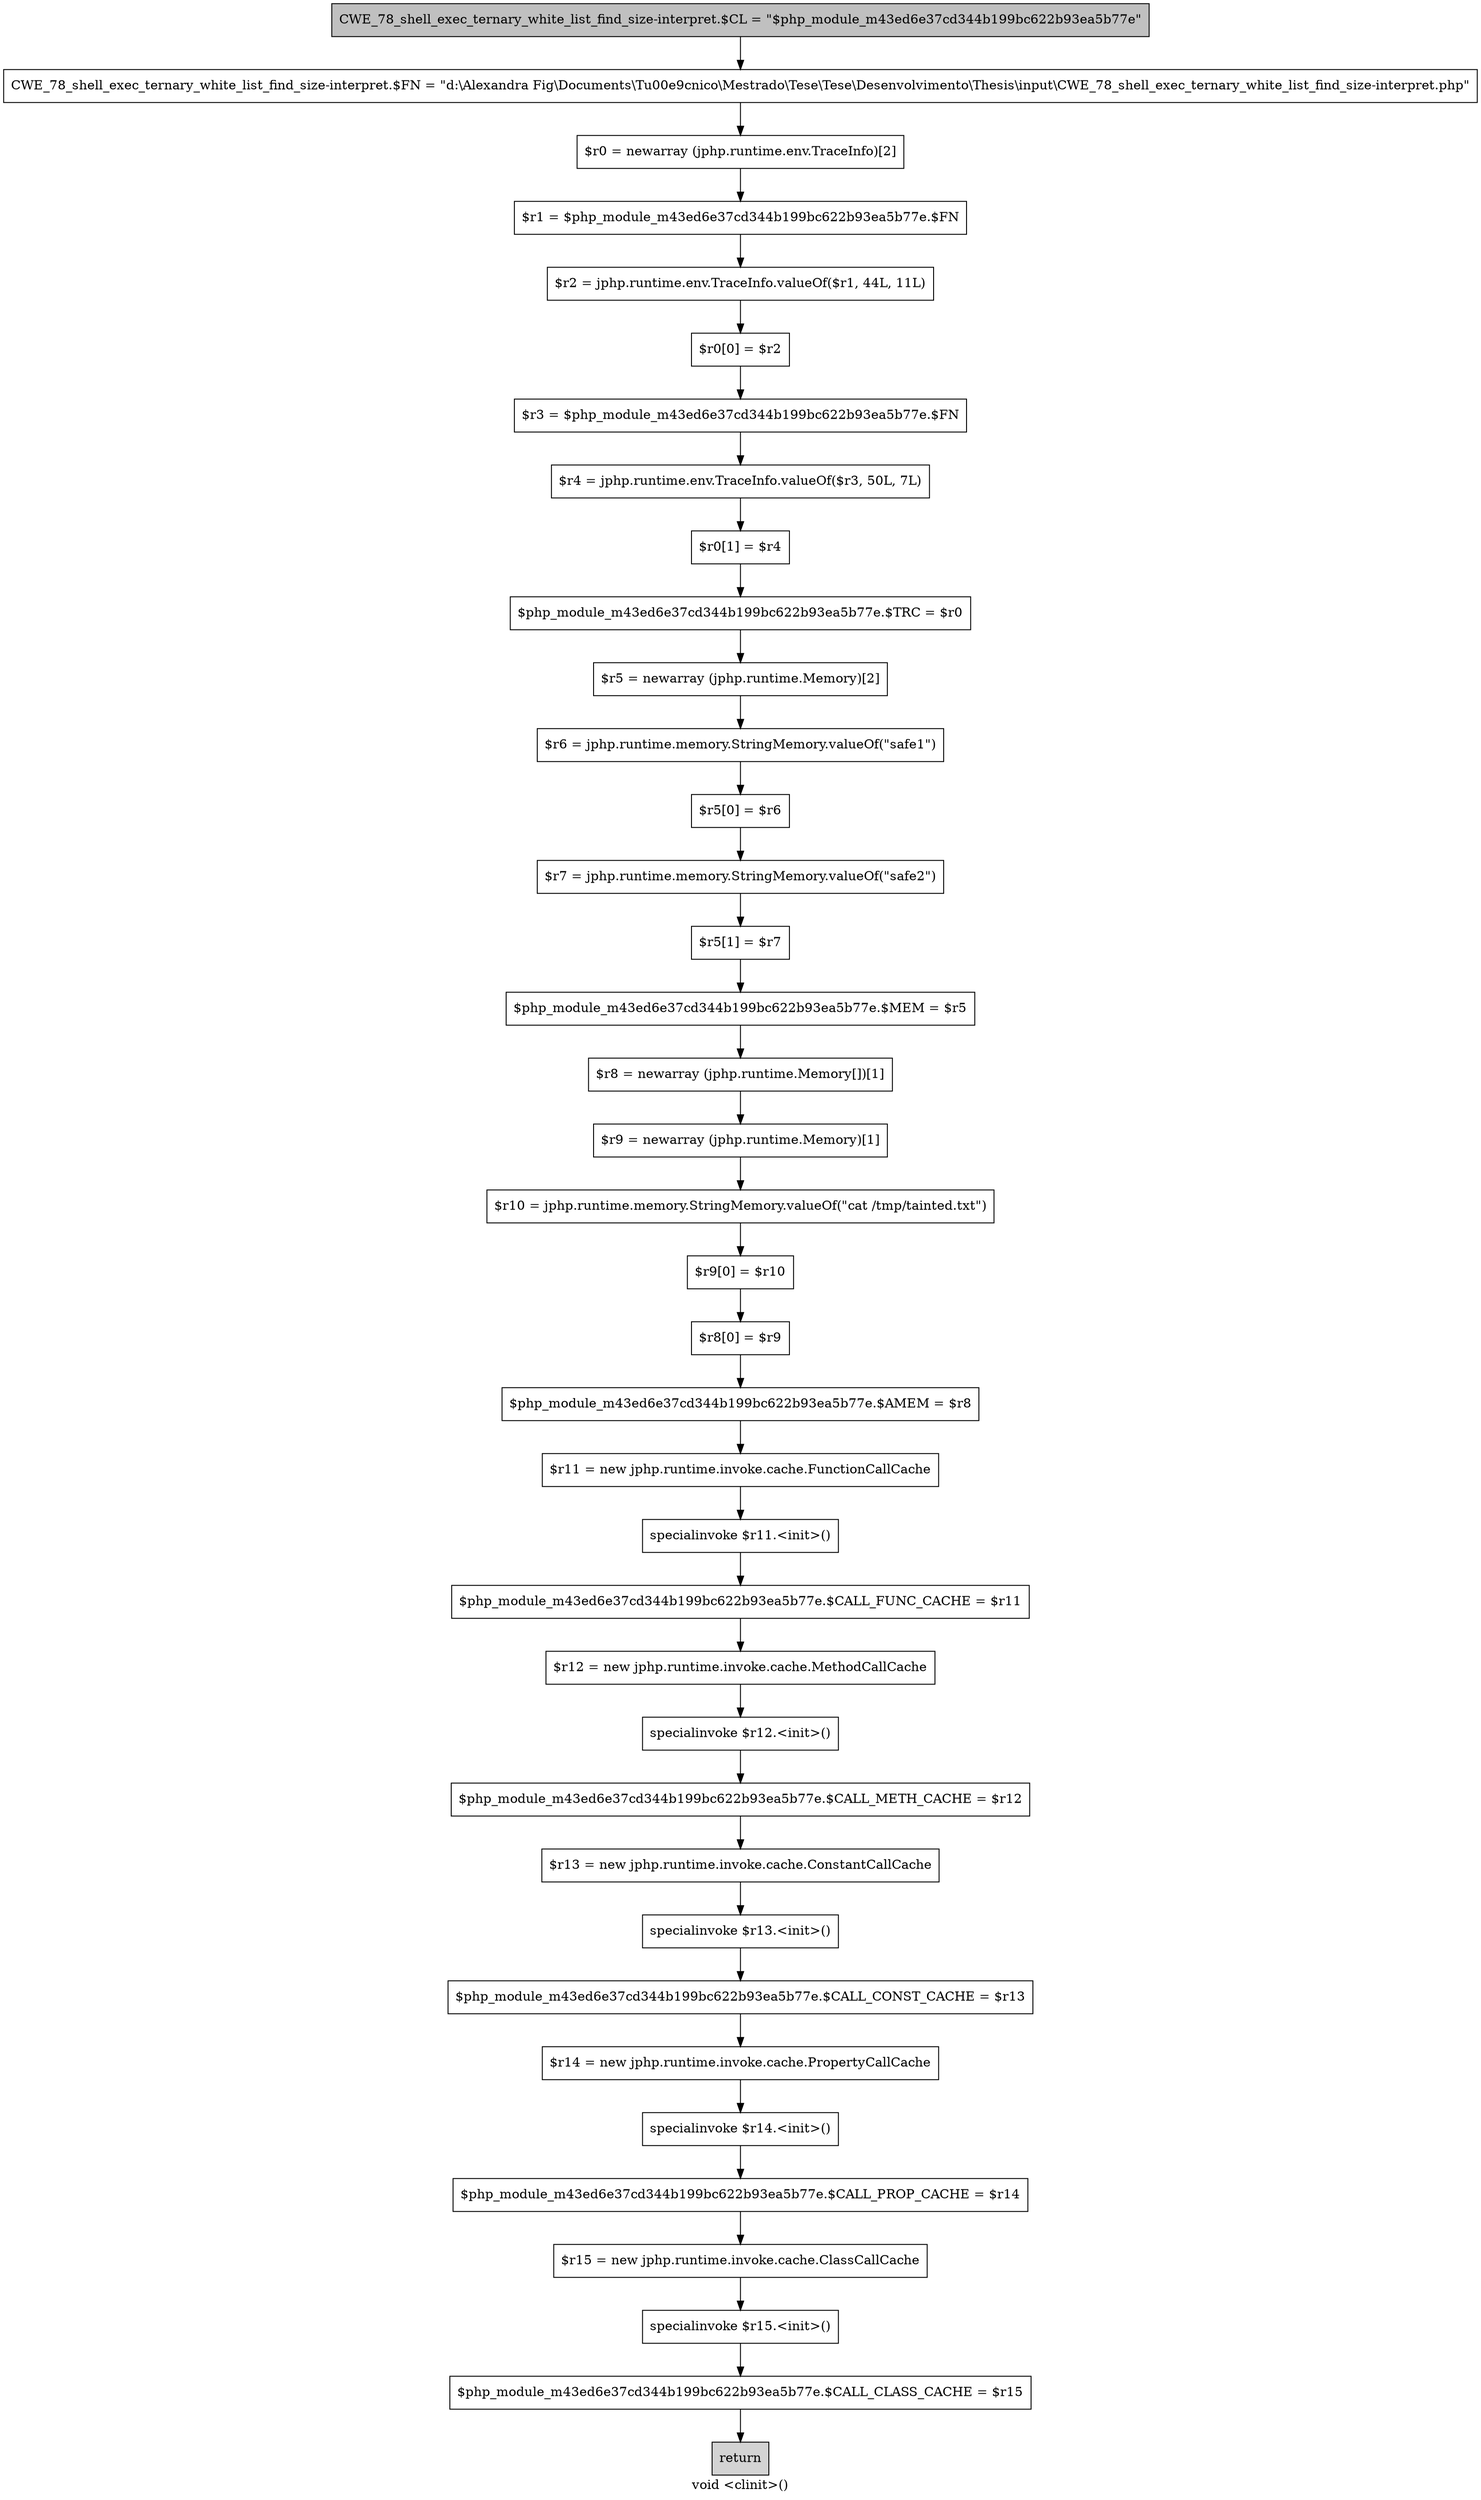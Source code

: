 digraph "void <clinit>()" {
    label="void <clinit>()";
    node [shape=box];
    "0" [style=filled,fillcolor=gray,label="CWE_78_shell_exec_ternary_white_list_find_size-interpret.$CL = \"$php_module_m43ed6e37cd344b199bc622b93ea5b77e\"",];
    "1" [label="CWE_78_shell_exec_ternary_white_list_find_size-interpret.$FN = \"d:\\Alexandra Fig\\Documents\\T\u00e9cnico\\Mestrado\\Tese\\Tese\\Desenvolvimento\\Thesis\\input\\CWE_78_shell_exec_ternary_white_list_find_size-interpret.php\"",];
    "0"->"1";
    "2" [label="$r0 = newarray (jphp.runtime.env.TraceInfo)[2]",];
    "1"->"2";
    "3" [label="$r1 = $php_module_m43ed6e37cd344b199bc622b93ea5b77e.$FN",];
    "2"->"3";
    "4" [label="$r2 = jphp.runtime.env.TraceInfo.valueOf($r1, 44L, 11L)",];
    "3"->"4";
    "5" [label="$r0[0] = $r2",];
    "4"->"5";
    "6" [label="$r3 = $php_module_m43ed6e37cd344b199bc622b93ea5b77e.$FN",];
    "5"->"6";
    "7" [label="$r4 = jphp.runtime.env.TraceInfo.valueOf($r3, 50L, 7L)",];
    "6"->"7";
    "8" [label="$r0[1] = $r4",];
    "7"->"8";
    "9" [label="$php_module_m43ed6e37cd344b199bc622b93ea5b77e.$TRC = $r0",];
    "8"->"9";
    "10" [label="$r5 = newarray (jphp.runtime.Memory)[2]",];
    "9"->"10";
    "11" [label="$r6 = jphp.runtime.memory.StringMemory.valueOf(\"safe1\")",];
    "10"->"11";
    "12" [label="$r5[0] = $r6",];
    "11"->"12";
    "13" [label="$r7 = jphp.runtime.memory.StringMemory.valueOf(\"safe2\")",];
    "12"->"13";
    "14" [label="$r5[1] = $r7",];
    "13"->"14";
    "15" [label="$php_module_m43ed6e37cd344b199bc622b93ea5b77e.$MEM = $r5",];
    "14"->"15";
    "16" [label="$r8 = newarray (jphp.runtime.Memory[])[1]",];
    "15"->"16";
    "17" [label="$r9 = newarray (jphp.runtime.Memory)[1]",];
    "16"->"17";
    "18" [label="$r10 = jphp.runtime.memory.StringMemory.valueOf(\"cat /tmp/tainted.txt\")",];
    "17"->"18";
    "19" [label="$r9[0] = $r10",];
    "18"->"19";
    "20" [label="$r8[0] = $r9",];
    "19"->"20";
    "21" [label="$php_module_m43ed6e37cd344b199bc622b93ea5b77e.$AMEM = $r8",];
    "20"->"21";
    "22" [label="$r11 = new jphp.runtime.invoke.cache.FunctionCallCache",];
    "21"->"22";
    "23" [label="specialinvoke $r11.<init>()",];
    "22"->"23";
    "24" [label="$php_module_m43ed6e37cd344b199bc622b93ea5b77e.$CALL_FUNC_CACHE = $r11",];
    "23"->"24";
    "25" [label="$r12 = new jphp.runtime.invoke.cache.MethodCallCache",];
    "24"->"25";
    "26" [label="specialinvoke $r12.<init>()",];
    "25"->"26";
    "27" [label="$php_module_m43ed6e37cd344b199bc622b93ea5b77e.$CALL_METH_CACHE = $r12",];
    "26"->"27";
    "28" [label="$r13 = new jphp.runtime.invoke.cache.ConstantCallCache",];
    "27"->"28";
    "29" [label="specialinvoke $r13.<init>()",];
    "28"->"29";
    "30" [label="$php_module_m43ed6e37cd344b199bc622b93ea5b77e.$CALL_CONST_CACHE = $r13",];
    "29"->"30";
    "31" [label="$r14 = new jphp.runtime.invoke.cache.PropertyCallCache",];
    "30"->"31";
    "32" [label="specialinvoke $r14.<init>()",];
    "31"->"32";
    "33" [label="$php_module_m43ed6e37cd344b199bc622b93ea5b77e.$CALL_PROP_CACHE = $r14",];
    "32"->"33";
    "34" [label="$r15 = new jphp.runtime.invoke.cache.ClassCallCache",];
    "33"->"34";
    "35" [label="specialinvoke $r15.<init>()",];
    "34"->"35";
    "36" [label="$php_module_m43ed6e37cd344b199bc622b93ea5b77e.$CALL_CLASS_CACHE = $r15",];
    "35"->"36";
    "37" [style=filled,fillcolor=lightgray,label="return",];
    "36"->"37";
}
